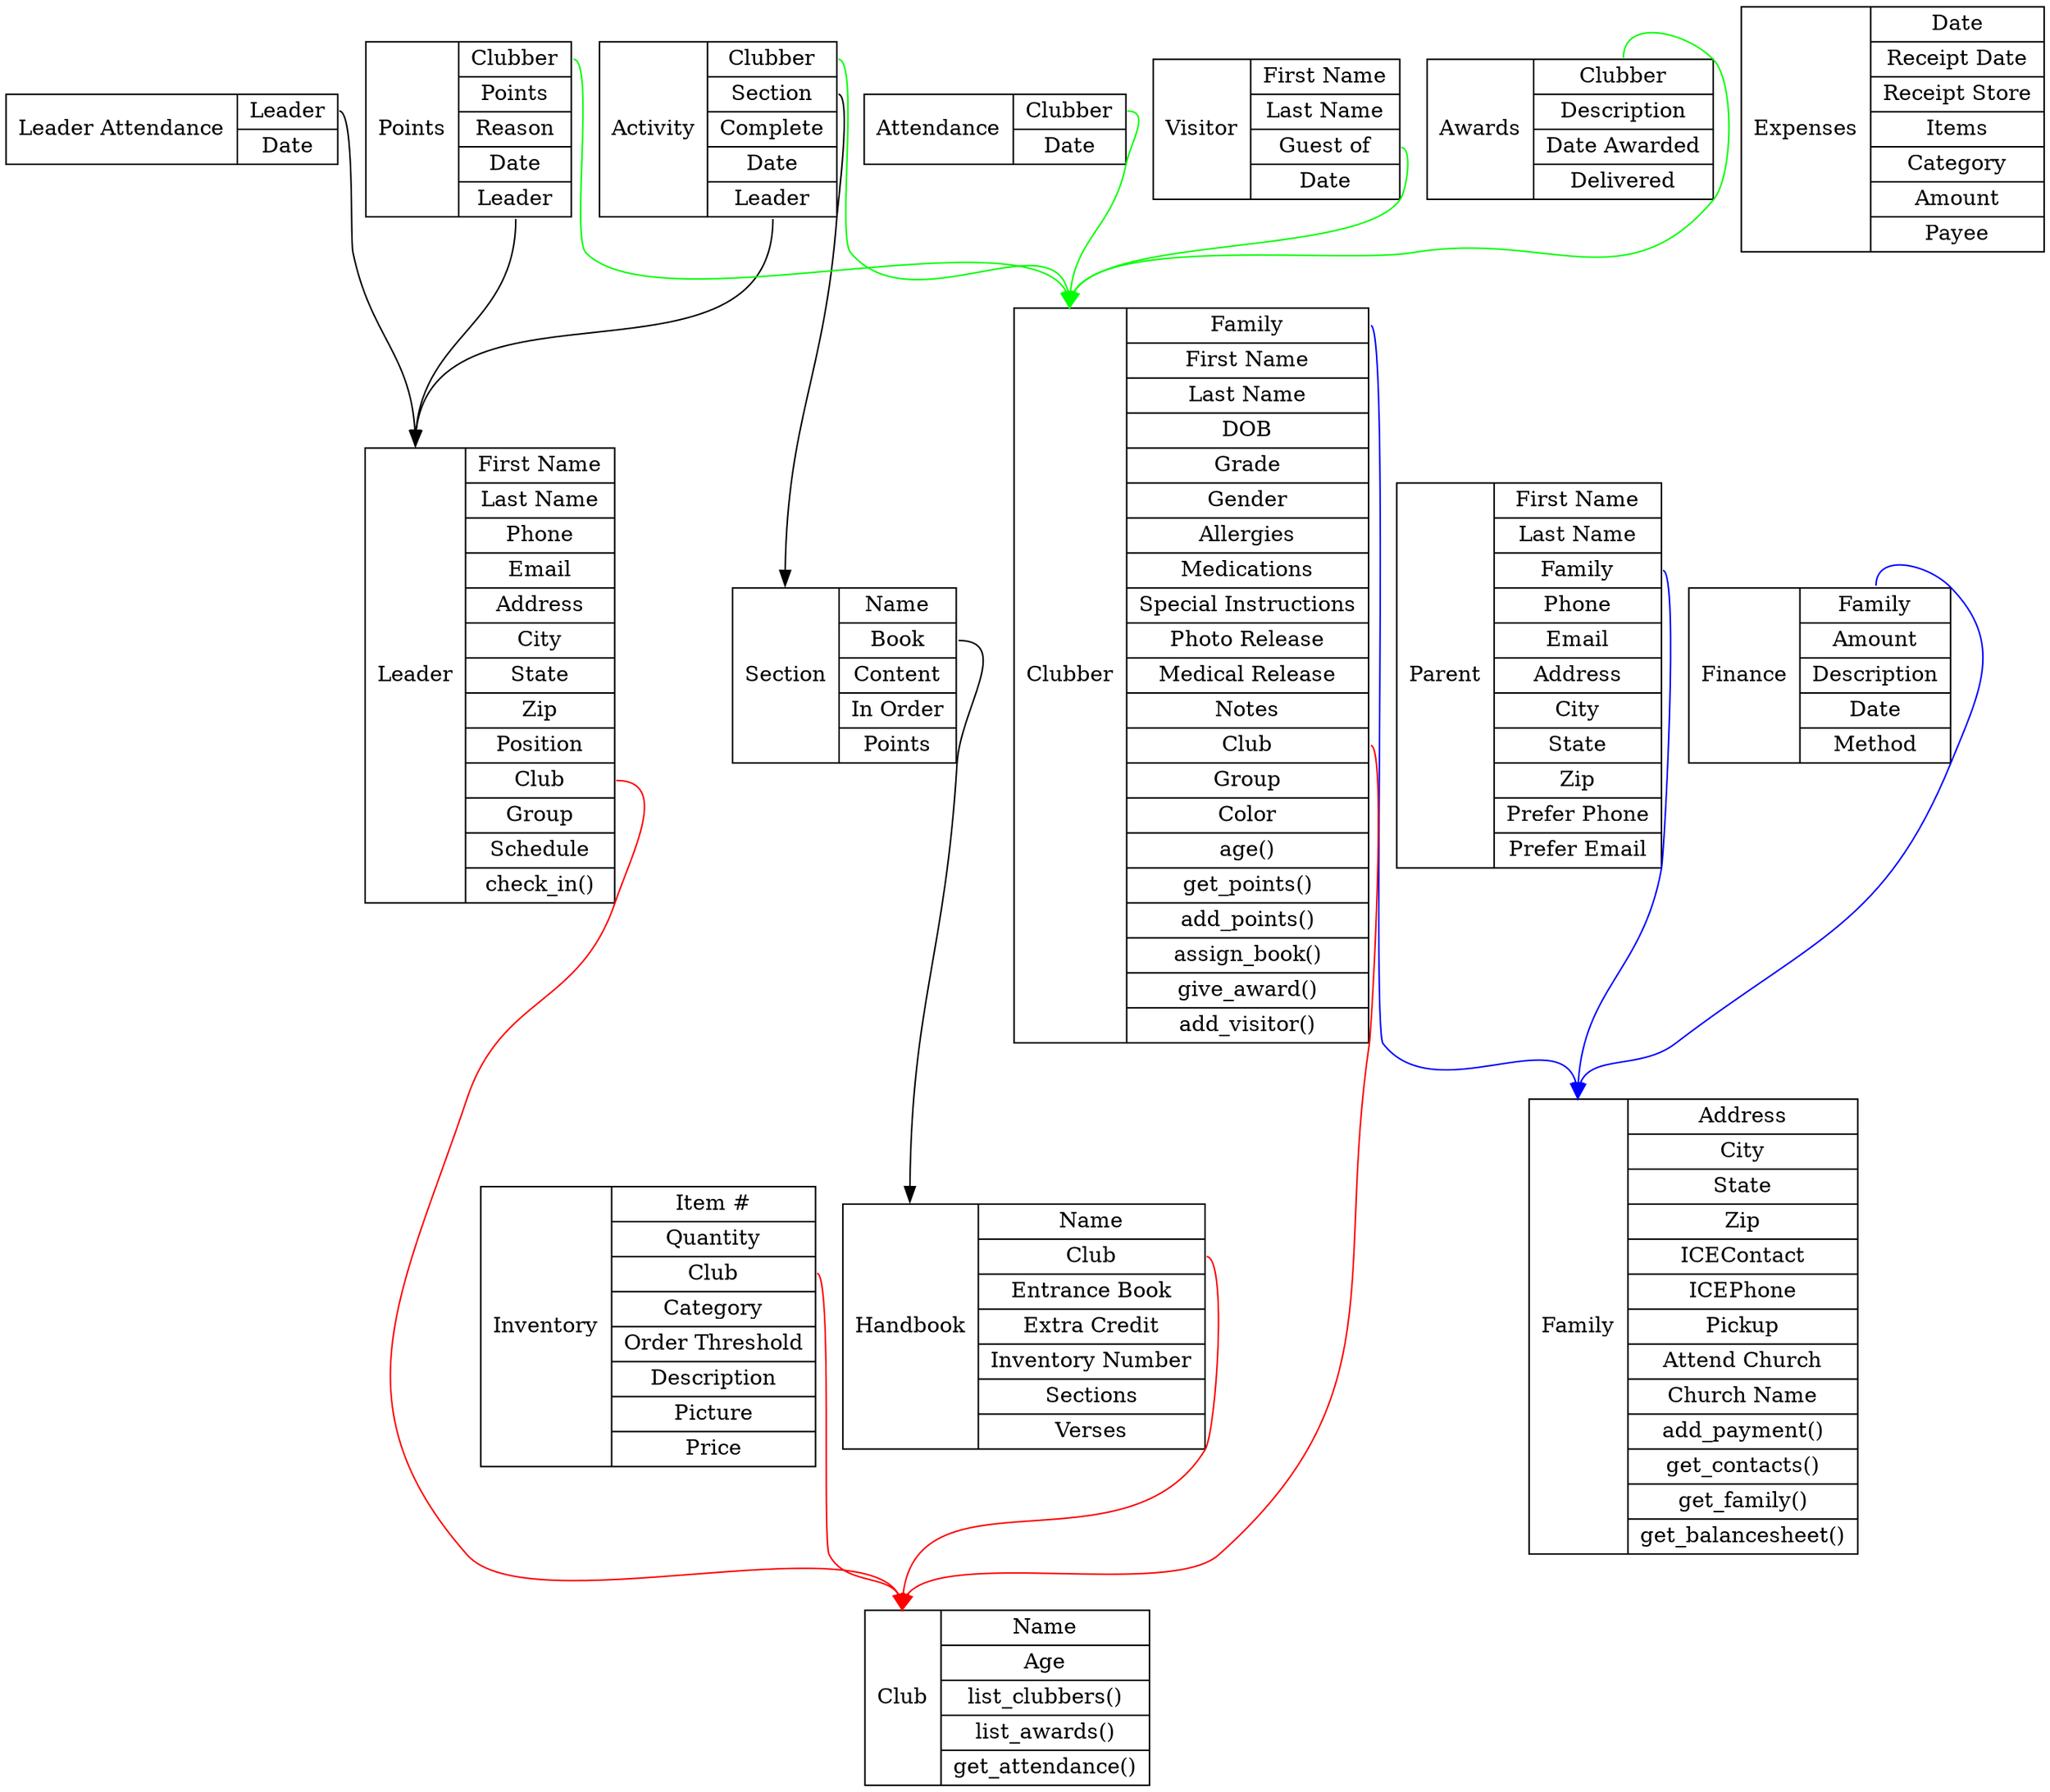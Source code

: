 digraph awanas {

//splines=ortho;
concentrate=true;
//edge [];

// [label="<id>|{}"];

node [shape=record];

leader [label="<id>Leader|{First Name|Last Name|Phone|Email|Address|City|State|Zip|Position|<club>Club|Group|Schedule|<check_in>check_in()}"];
clubber [label="<id>Clubber|{<family>Family|First Name|Last Name|<dob>DOB|Grade|Gender|Allergies|Medications|Special Instructions|Photo Release|Medical Release|Notes|<club>Club|Group|Color|<age>age()|<get_points>get_points()|<add_points>add_points()|<assign>assign_book()|<award>give_award()|<visitor>add_visitor()}"];
visitor [label="<id>Visitor|{First Name|Last Name|<visiting>Guest of|Date}"];
parent [label="<id>Parent|{First Name|Last Name|<family>Family|Phone|Email|Address|City|State|Zip|<pref_ph>Prefer Phone|<pref_e>Prefer Email}"];
family [label="<id>Family|{Address|City|State|Zip|ICEContact|ICEPhone|Pickup|Attend Church|Church Name|<add_payment>add_payment()|<get_contacts>get_contacts()|<get_family>get_family()|<balance>get_balancesheet()}"];
club [label="<id>Club|{Name|Age|<list_clubbers>list_clubbers()|<list_awards>list_awards()|<attendance>get_attendance()}"];
handbook [label="<id>Handbook|{Name|<club>Club|Entrance Book|Extra Credit|Inventory Number|Sections|Verses}"];
section [label="<id>Section|{Name|<book>Book|Content|In Order|Points}"];
inv [label="<id>Inventory|{Item #|Quantity|<club>Club|Category|Order Threshold|Description|Picture|Price}"];
activity [label="<id>Activity|{<clubber>Clubber|<section>Section|Complete|Date|<leader>Leader}"];
points [label="<id>Points|{<clubber>Clubber|Points|Reason|Date|<leader>Leader}"];
award [label="<id>Awards|{<clubber>Clubber|Description|Date Awarded|Delivered}"];
attendance [label="<id>Attendance|{<clubber>Clubber|Date}"];
l_attendance [label="<id>Leader Attendance|{<leader>Leader|Date}"];
finance [label="<id>Finance|{<family>Family|Amount|Description|Date|Method}"];
expenses [label="<id>Expenses|{Date|Receipt Date|Receipt Store|Items|Category|Amount|Payee}"];

clubber:family -> family:id [color=blue]
parent:family -> family:id [color=blue]
visitor:visiting -> clubber:id [color=green]
clubber:club -> club:id [color=red]
handbook:club -> club:id [color=red]
leader:club -> club:id [color=red]
section:book -> handbook:id
inv:club -> club:id [color=red]
activity:clubber -> clubber:id [color=green]
activity:leader -> leader:id
activity:section -> section:id
points:clubber -> clubber:id [color=green]
points:leader -> leader:id
award:clubber -> clubber:id [color=green]
l_attendance:leader -> leader:id
attendance:clubber -> clubber:id [color=green]
finance:family -> family:id [color=blue]

// Family methods
//family:balance -> finance:family [color=grey label=Find];
//family:get_contacts -> parent:family [color=grey label=Find];
//family:get_family -> clubber:family [color=grey label=Find];
//family:get_family -> parent:family [color=grey label=Find];
//family:add_payment -> finance:id [color=grey label=Create];

// Clubber methods
//clubber:get_points -> points:clubber [color=grey label=Find]
//clubber:add_points -> points:id [color=grey label=Create]
//clubber:assign -> activity:id [color=grey label=Create]
//clubber:award -> award:id [color=grey label=Create]
//clubber:visitor -> visitor:id [color=grey label=Create]

// Leader methods
//leader:check_in -> l_attendance:id [color=grey label=Create]

// Club methods
//club:list_awards -> award:clubber [color=grey label=Find]
//club:list_clubbers -> clubber:club [color=grey label=Find]
//club:attendance -> attendance:clubber [color=grey label=Find]
}

